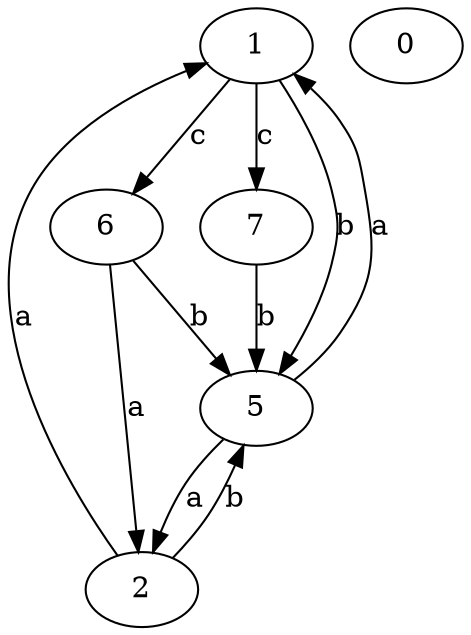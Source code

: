 strict digraph  {
1;
2;
5;
6;
0;
7;
1 -> 5  [label=b];
1 -> 6  [label=c];
1 -> 7  [label=c];
2 -> 1  [label=a];
2 -> 5  [label=b];
5 -> 1  [label=a];
5 -> 2  [label=a];
6 -> 2  [label=a];
6 -> 5  [label=b];
7 -> 5  [label=b];
}

